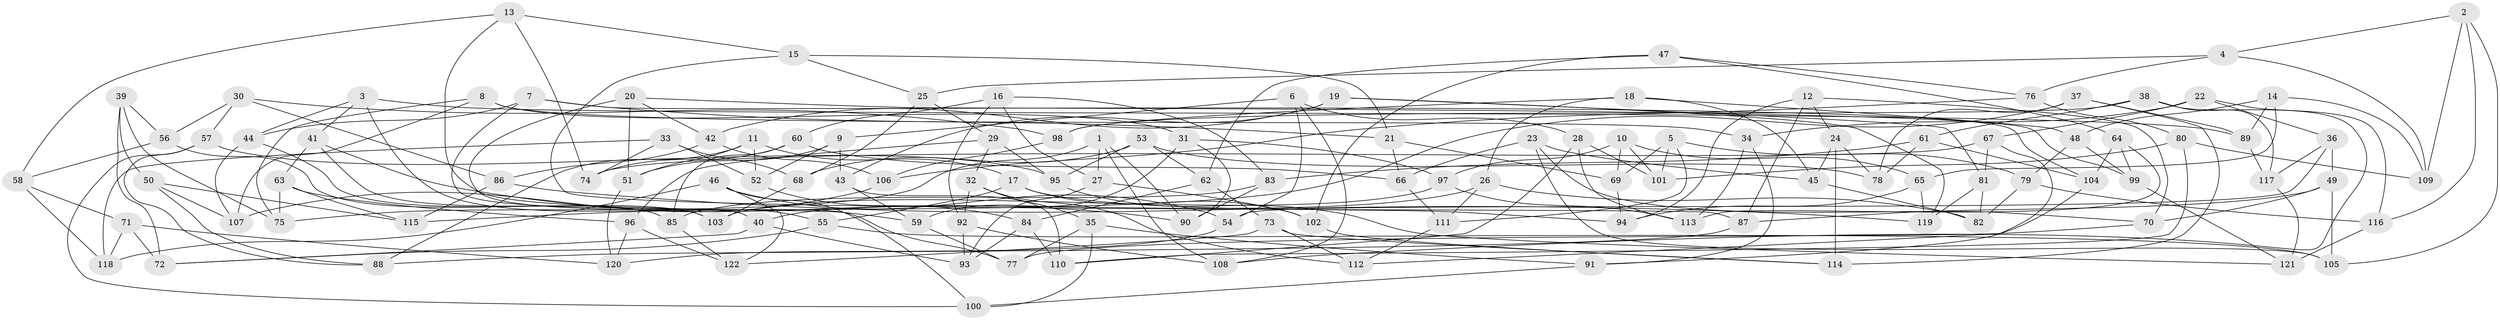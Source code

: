 // coarse degree distribution, {4: 0.5901639344262295, 11: 0.06557377049180328, 10: 0.08196721311475409, 7: 0.04918032786885246, 9: 0.03278688524590164, 12: 0.01639344262295082, 8: 0.01639344262295082, 3: 0.11475409836065574, 5: 0.03278688524590164}
// Generated by graph-tools (version 1.1) at 2025/53/03/04/25 22:53:56]
// undirected, 122 vertices, 244 edges
graph export_dot {
  node [color=gray90,style=filled];
  1;
  2;
  3;
  4;
  5;
  6;
  7;
  8;
  9;
  10;
  11;
  12;
  13;
  14;
  15;
  16;
  17;
  18;
  19;
  20;
  21;
  22;
  23;
  24;
  25;
  26;
  27;
  28;
  29;
  30;
  31;
  32;
  33;
  34;
  35;
  36;
  37;
  38;
  39;
  40;
  41;
  42;
  43;
  44;
  45;
  46;
  47;
  48;
  49;
  50;
  51;
  52;
  53;
  54;
  55;
  56;
  57;
  58;
  59;
  60;
  61;
  62;
  63;
  64;
  65;
  66;
  67;
  68;
  69;
  70;
  71;
  72;
  73;
  74;
  75;
  76;
  77;
  78;
  79;
  80;
  81;
  82;
  83;
  84;
  85;
  86;
  87;
  88;
  89;
  90;
  91;
  92;
  93;
  94;
  95;
  96;
  97;
  98;
  99;
  100;
  101;
  102;
  103;
  104;
  105;
  106;
  107;
  108;
  109;
  110;
  111;
  112;
  113;
  114;
  115;
  116;
  117;
  118;
  119;
  120;
  121;
  122;
  1 -- 108;
  1 -- 75;
  1 -- 27;
  1 -- 90;
  2 -- 105;
  2 -- 4;
  2 -- 116;
  2 -- 109;
  3 -- 41;
  3 -- 89;
  3 -- 55;
  3 -- 44;
  4 -- 25;
  4 -- 76;
  4 -- 109;
  5 -- 69;
  5 -- 111;
  5 -- 101;
  5 -- 79;
  6 -- 54;
  6 -- 108;
  6 -- 9;
  6 -- 28;
  7 -- 44;
  7 -- 21;
  7 -- 40;
  7 -- 104;
  8 -- 107;
  8 -- 31;
  8 -- 34;
  8 -- 75;
  9 -- 51;
  9 -- 43;
  9 -- 52;
  10 -- 69;
  10 -- 65;
  10 -- 97;
  10 -- 101;
  11 -- 51;
  11 -- 52;
  11 -- 88;
  11 -- 17;
  12 -- 87;
  12 -- 24;
  12 -- 70;
  12 -- 94;
  13 -- 15;
  13 -- 74;
  13 -- 58;
  13 -- 59;
  14 -- 48;
  14 -- 109;
  14 -- 89;
  14 -- 65;
  15 -- 21;
  15 -- 25;
  15 -- 87;
  16 -- 92;
  16 -- 83;
  16 -- 27;
  16 -- 60;
  17 -- 102;
  17 -- 55;
  17 -- 94;
  18 -- 45;
  18 -- 48;
  18 -- 26;
  18 -- 98;
  19 -- 81;
  19 -- 119;
  19 -- 43;
  19 -- 42;
  20 -- 99;
  20 -- 42;
  20 -- 51;
  20 -- 77;
  21 -- 66;
  21 -- 69;
  22 -- 67;
  22 -- 116;
  22 -- 36;
  22 -- 34;
  23 -- 105;
  23 -- 70;
  23 -- 45;
  23 -- 66;
  24 -- 114;
  24 -- 78;
  24 -- 45;
  25 -- 68;
  25 -- 29;
  26 -- 40;
  26 -- 111;
  26 -- 82;
  27 -- 93;
  27 -- 102;
  28 -- 113;
  28 -- 101;
  28 -- 110;
  29 -- 95;
  29 -- 96;
  29 -- 32;
  30 -- 98;
  30 -- 86;
  30 -- 57;
  30 -- 56;
  31 -- 97;
  31 -- 90;
  31 -- 59;
  32 -- 35;
  32 -- 92;
  32 -- 112;
  33 -- 74;
  33 -- 68;
  33 -- 52;
  33 -- 118;
  34 -- 113;
  34 -- 91;
  35 -- 91;
  35 -- 77;
  35 -- 100;
  36 -- 54;
  36 -- 49;
  36 -- 117;
  37 -- 114;
  37 -- 78;
  37 -- 89;
  37 -- 115;
  38 -- 98;
  38 -- 117;
  38 -- 108;
  38 -- 61;
  39 -- 50;
  39 -- 72;
  39 -- 56;
  39 -- 75;
  40 -- 72;
  40 -- 93;
  41 -- 103;
  41 -- 63;
  41 -- 90;
  42 -- 86;
  42 -- 106;
  43 -- 59;
  43 -- 110;
  44 -- 103;
  44 -- 107;
  45 -- 82;
  46 -- 118;
  46 -- 122;
  46 -- 100;
  46 -- 54;
  47 -- 76;
  47 -- 102;
  47 -- 62;
  47 -- 64;
  48 -- 79;
  48 -- 99;
  49 -- 87;
  49 -- 105;
  49 -- 70;
  50 -- 88;
  50 -- 107;
  50 -- 115;
  51 -- 120;
  52 -- 84;
  53 -- 78;
  53 -- 95;
  53 -- 68;
  53 -- 62;
  54 -- 120;
  55 -- 72;
  55 -- 105;
  56 -- 85;
  56 -- 58;
  57 -- 88;
  57 -- 95;
  57 -- 100;
  58 -- 118;
  58 -- 71;
  59 -- 77;
  60 -- 85;
  60 -- 74;
  60 -- 66;
  61 -- 104;
  61 -- 78;
  61 -- 83;
  62 -- 73;
  62 -- 84;
  63 -- 115;
  63 -- 96;
  63 -- 75;
  64 -- 99;
  64 -- 104;
  64 -- 113;
  65 -- 94;
  65 -- 119;
  66 -- 111;
  67 -- 74;
  67 -- 81;
  67 -- 91;
  68 -- 103;
  69 -- 94;
  70 -- 77;
  71 -- 118;
  71 -- 120;
  71 -- 72;
  73 -- 112;
  73 -- 114;
  73 -- 122;
  76 -- 106;
  76 -- 80;
  79 -- 82;
  79 -- 116;
  80 -- 109;
  80 -- 101;
  80 -- 110;
  81 -- 82;
  81 -- 119;
  83 -- 90;
  83 -- 85;
  84 -- 110;
  84 -- 93;
  85 -- 122;
  86 -- 115;
  86 -- 119;
  87 -- 88;
  89 -- 117;
  91 -- 100;
  92 -- 93;
  92 -- 108;
  95 -- 121;
  96 -- 120;
  96 -- 122;
  97 -- 103;
  97 -- 113;
  98 -- 106;
  99 -- 121;
  102 -- 114;
  104 -- 112;
  106 -- 107;
  111 -- 112;
  116 -- 121;
  117 -- 121;
}
